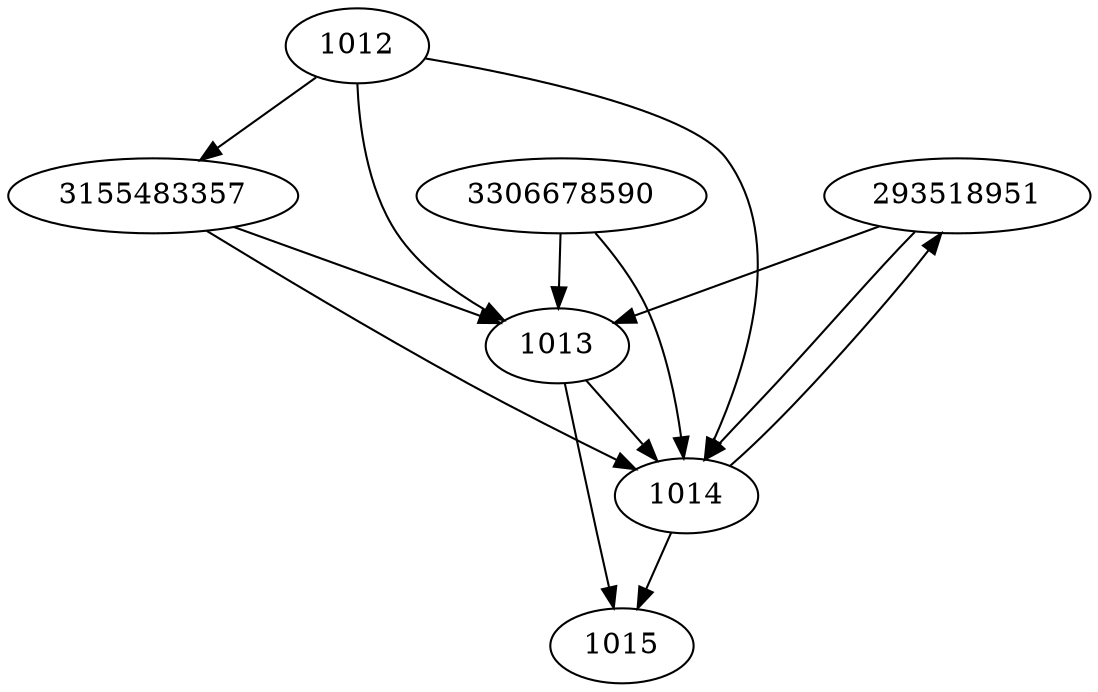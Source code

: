 strict digraph  {
293518951;
1012;
1013;
1014;
1015;
3155483357;
3306678590;
293518951 -> 1014;
293518951 -> 1013;
1012 -> 1014;
1012 -> 1013;
1012 -> 3155483357;
1013 -> 1014;
1013 -> 1015;
1014 -> 1015;
1014 -> 293518951;
3155483357 -> 1013;
3155483357 -> 1014;
3306678590 -> 1013;
3306678590 -> 1014;
}
